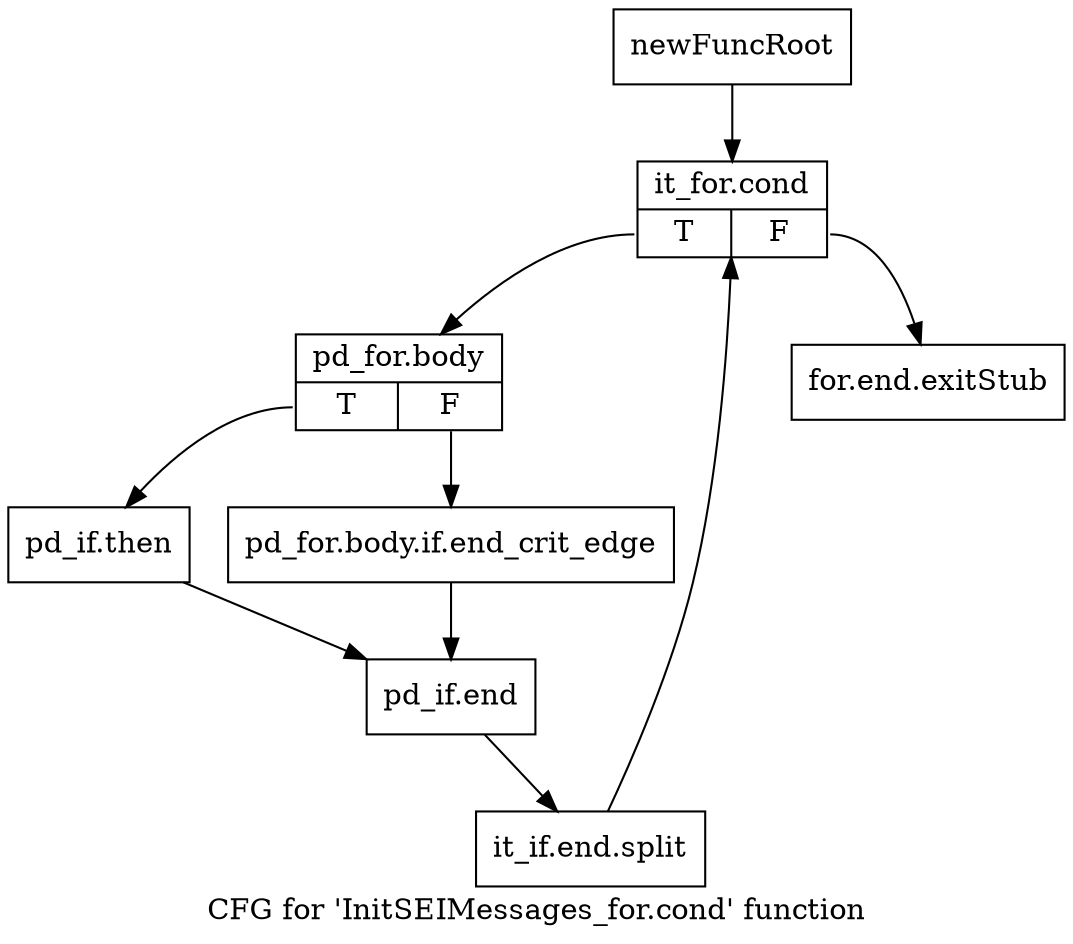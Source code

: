 digraph "CFG for 'InitSEIMessages_for.cond' function" {
	label="CFG for 'InitSEIMessages_for.cond' function";

	Node0x26797f0 [shape=record,label="{newFuncRoot}"];
	Node0x26797f0 -> Node0x2679c80;
	Node0x2679c30 [shape=record,label="{for.end.exitStub}"];
	Node0x2679c80 [shape=record,label="{it_for.cond|{<s0>T|<s1>F}}"];
	Node0x2679c80:s0 -> Node0x2679cd0;
	Node0x2679c80:s1 -> Node0x2679c30;
	Node0x2679cd0 [shape=record,label="{pd_for.body|{<s0>T|<s1>F}}"];
	Node0x2679cd0:s0 -> Node0x2679d70;
	Node0x2679cd0:s1 -> Node0x2679d20;
	Node0x2679d20 [shape=record,label="{pd_for.body.if.end_crit_edge}"];
	Node0x2679d20 -> Node0x2679dc0;
	Node0x2679d70 [shape=record,label="{pd_if.then}"];
	Node0x2679d70 -> Node0x2679dc0;
	Node0x2679dc0 [shape=record,label="{pd_if.end}"];
	Node0x2679dc0 -> Node0x3e703a0;
	Node0x3e703a0 [shape=record,label="{it_if.end.split}"];
	Node0x3e703a0 -> Node0x2679c80;
}
